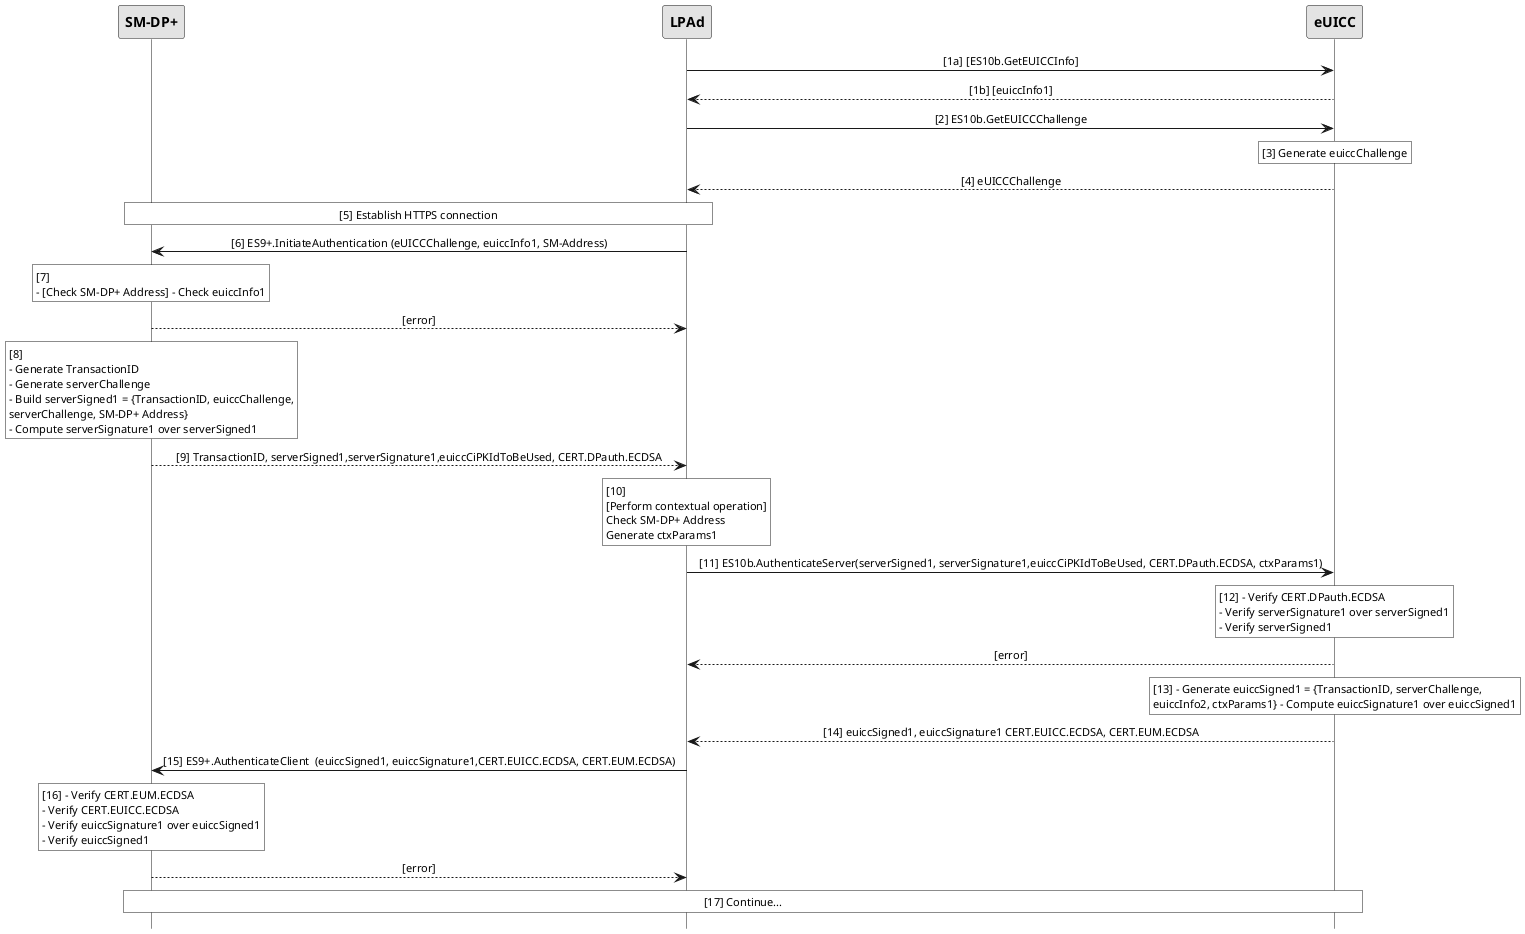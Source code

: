 @startuml
hide footbox
skinparam sequenceMessageAlign center
skinparam sequenceArrowFontSize 11
skinparam noteFontSize 11
skinparam monochrome true
skinparam lifelinestrategy solid
participant "<b>SM-DP+" as DP
participant "<b>LPAd" as LPA
participant "<b>eUICC" as E
LPA -> E : [1a] [ES10b.GetEUICCInfo]
E --> LPA : [1b] [euiccInfo1]
LPA -> E : [2] ES10b.GetEUICCChallenge
rnote over E #FFFFFF : [3] Generate euiccChallenge
E --> LPA : [4] eUICCChallenge
rnote over DP, LPA #FFFFFF : [5] Establish HTTPS connection
LPA -> DP : [6] ES9+.InitiateAuthentication (eUICCChallenge, euiccInfo1, SM-Address)
rnote over DP #FFFFFF
[7]
- [Check SM-DP+ Address] - Check euiccInfo1
Endrnote
DP --> LPA : [error]
rnote over DP #FFFFFF
[8]
- Generate TransactionID
- Generate serverChallenge
- Build serverSigned1 = {TransactionID, euiccChallenge,
serverChallenge, SM-DP+ Address}
- Compute serverSignature1 over serverSigned1
endrnote
DP --> LPA : [9] TransactionID, serverSigned1,serverSignature1,euiccCiPKIdToBeUsed, CERT.DPauth.ECDSA
rnote over LPA #FFFFFF
[10]
[Perform contextual operation]
Check SM-DP+ Address
Generate ctxParams1
endrnote
LPA -> E : [11] ES10b.AuthenticateServer(serverSigned1, serverSignature1,euiccCiPKIdToBeUsed, CERT.DPauth.ECDSA, ctxParams1)
rnote over E #FFFFFF
[12] - Verify CERT.DPauth.ECDSA
- Verify serverSignature1 over serverSigned1
- Verify serverSigned1
endrnote
E --> LPA : [error]
rnote over E #FFFFFF
[13] - Generate euiccSigned1 = {TransactionID, serverChallenge,
euiccInfo2, ctxParams1} - Compute euiccSignature1 over euiccSigned1
endrnote
E --> LPA : [14] euiccSigned1, euiccSignature1 CERT.EUICC.ECDSA, CERT.EUM.ECDSA
LPA -> DP : [15] ES9+.AuthenticateClient  (euiccSigned1, euiccSignature1,CERT.EUICC.ECDSA, CERT.EUM.ECDSA)
rnote over DP #FFFFFF
[16] - Verify CERT.EUM.ECDSA
- Verify CERT.EUICC.ECDSA
- Verify euiccSignature1 over euiccSigned1
- Verify euiccSigned1
endrnote
DP --> LPA : [error]
rnote over DP, E #FFFFFF : [17] Continue...
@enduml